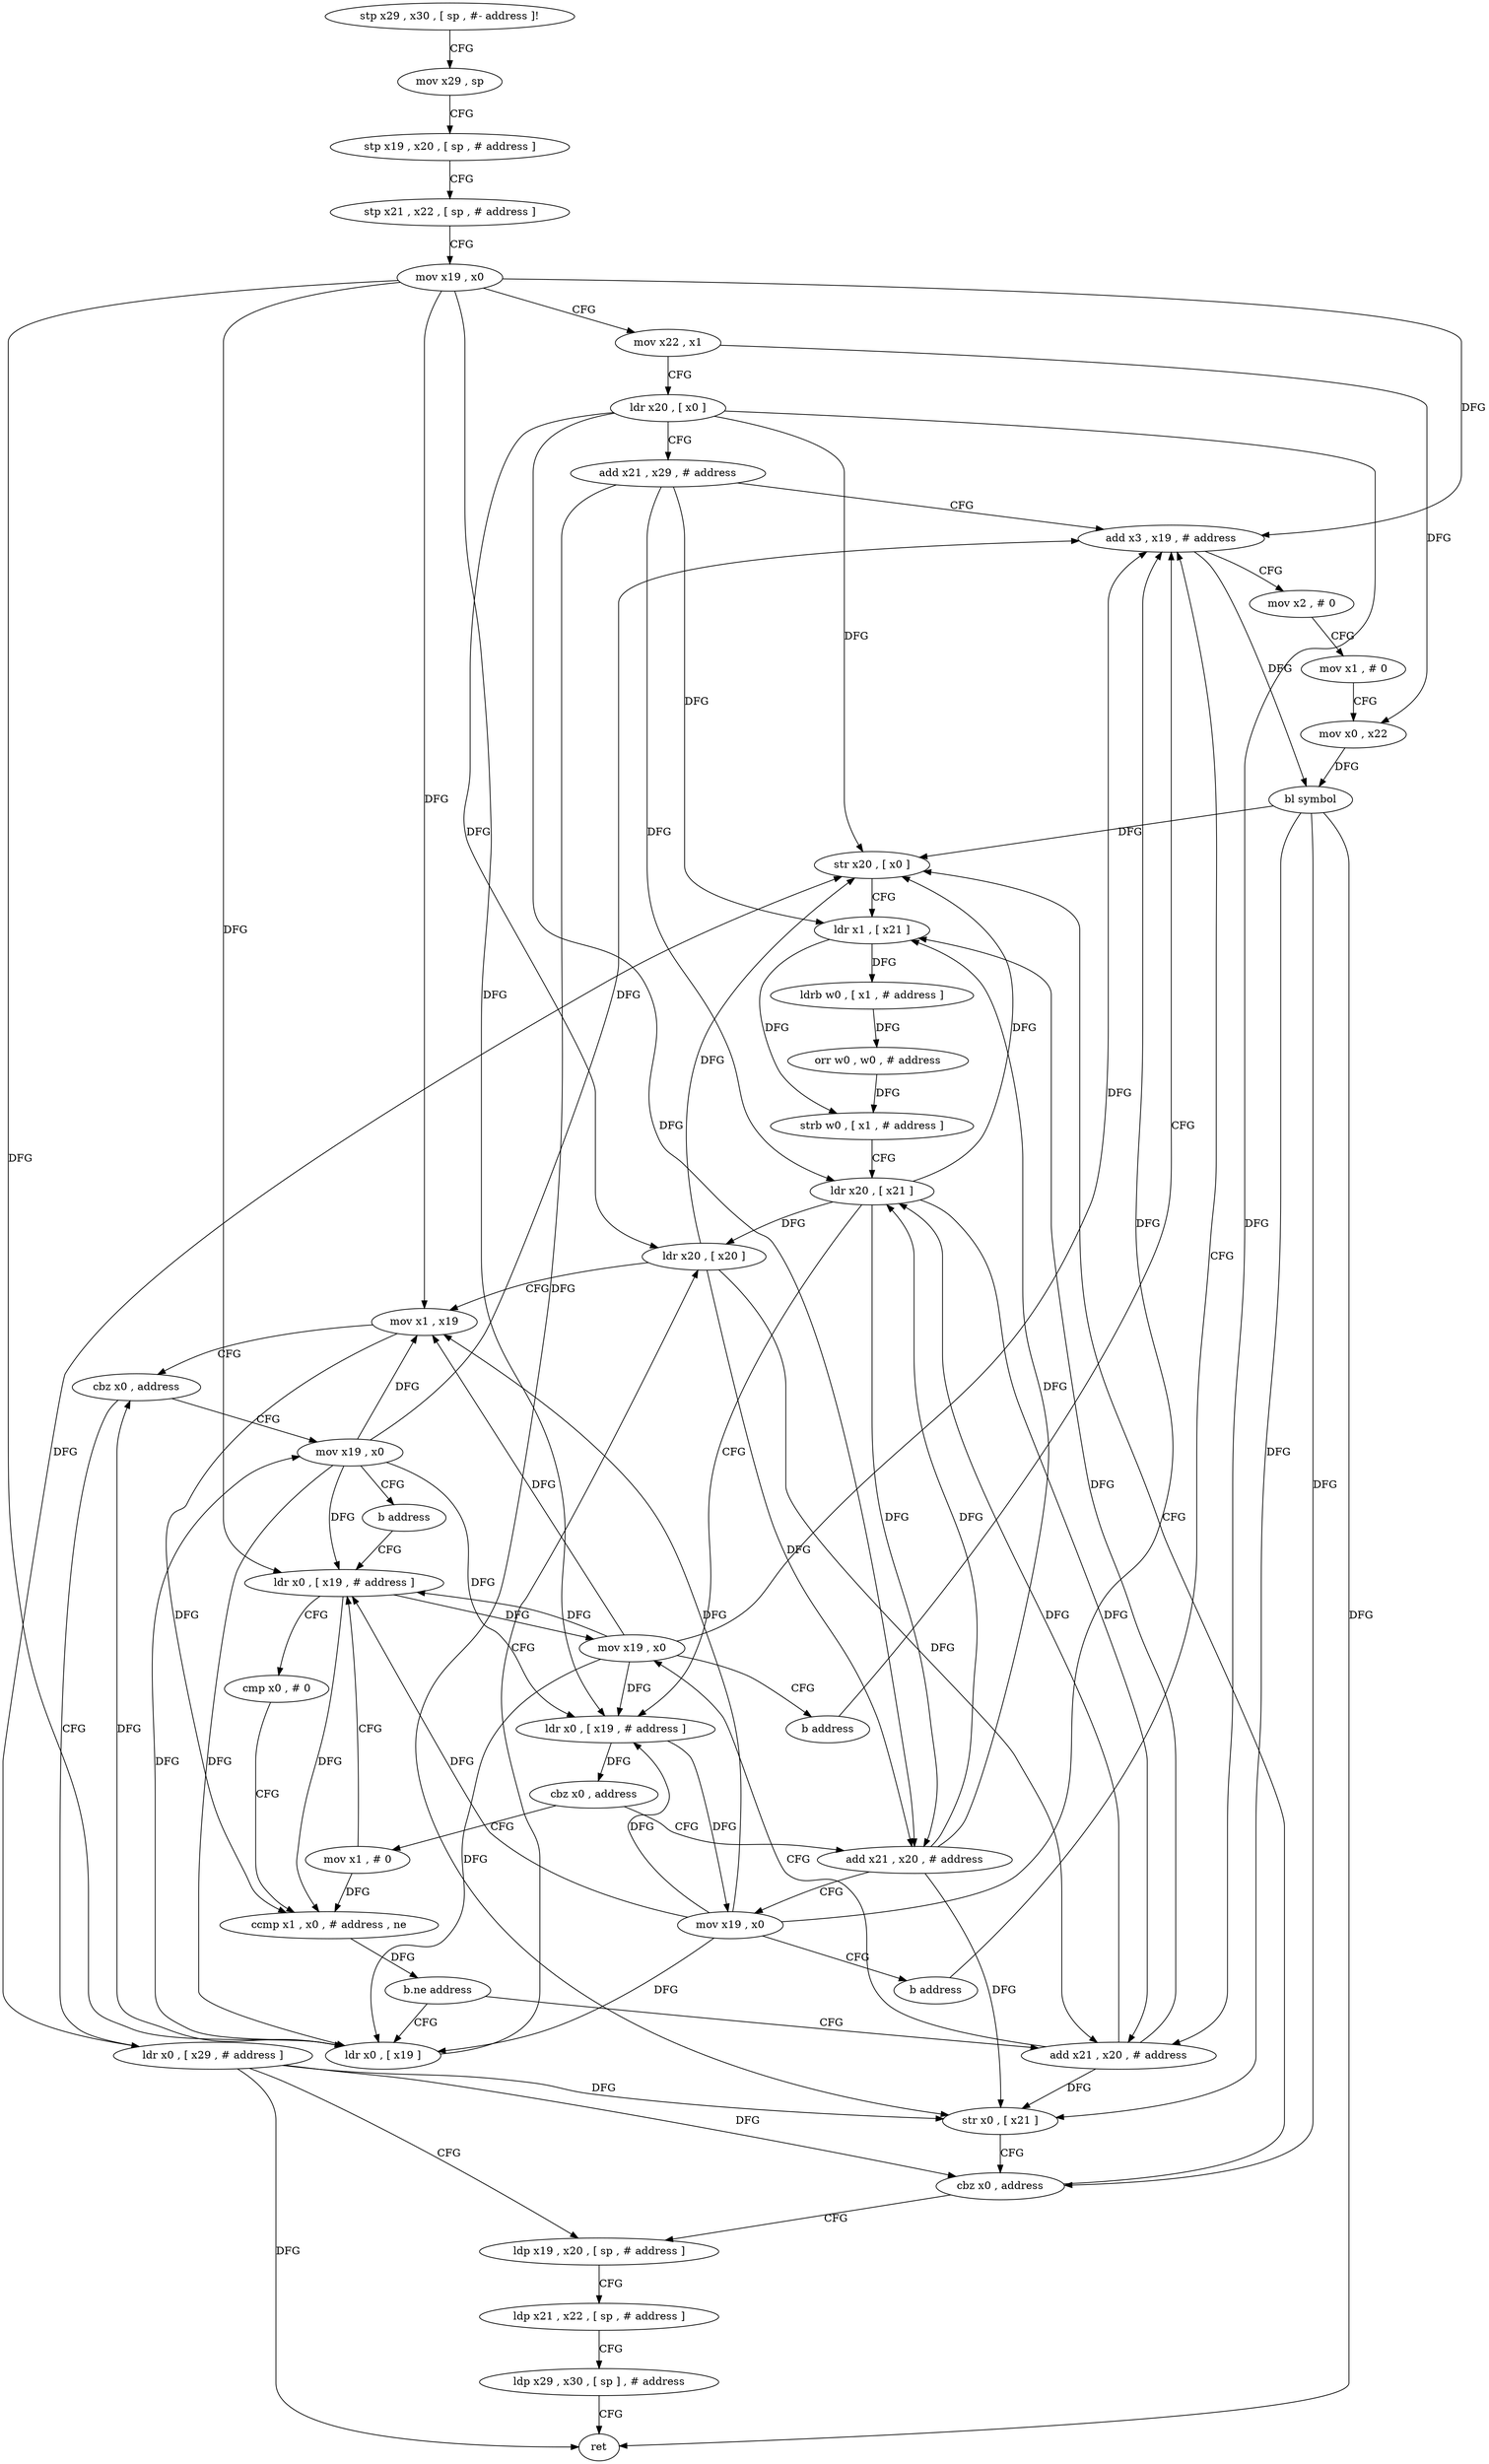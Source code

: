 digraph "func" {
"4322700" [label = "stp x29 , x30 , [ sp , #- address ]!" ]
"4322704" [label = "mov x29 , sp" ]
"4322708" [label = "stp x19 , x20 , [ sp , # address ]" ]
"4322712" [label = "stp x21 , x22 , [ sp , # address ]" ]
"4322716" [label = "mov x19 , x0" ]
"4322720" [label = "mov x22 , x1" ]
"4322724" [label = "ldr x20 , [ x0 ]" ]
"4322728" [label = "add x21 , x29 , # address" ]
"4322732" [label = "add x3 , x19 , # address" ]
"4322808" [label = "ldp x19 , x20 , [ sp , # address ]" ]
"4322812" [label = "ldp x21 , x22 , [ sp , # address ]" ]
"4322816" [label = "ldp x29 , x30 , [ sp ] , # address" ]
"4322820" [label = "ret" ]
"4322760" [label = "str x20 , [ x0 ]" ]
"4322764" [label = "ldr x1 , [ x21 ]" ]
"4322768" [label = "ldrb w0 , [ x1 , # address ]" ]
"4322772" [label = "orr w0 , w0 , # address" ]
"4322776" [label = "strb w0 , [ x1 , # address ]" ]
"4322780" [label = "ldr x20 , [ x21 ]" ]
"4322784" [label = "ldr x0 , [ x19 , # address ]" ]
"4322788" [label = "cbz x0 , address" ]
"4322824" [label = "mov x1 , # 0" ]
"4322792" [label = "add x21 , x20 , # address" ]
"4322828" [label = "ldr x0 , [ x19 , # address ]" ]
"4322796" [label = "mov x19 , x0" ]
"4322800" [label = "b address" ]
"4322868" [label = "add x21 , x20 , # address" ]
"4322872" [label = "mov x19 , x0" ]
"4322876" [label = "b address" ]
"4322844" [label = "ldr x0 , [ x19 ]" ]
"4322848" [label = "ldr x20 , [ x20 ]" ]
"4322852" [label = "mov x1 , x19" ]
"4322856" [label = "cbz x0 , address" ]
"4322804" [label = "ldr x0 , [ x29 , # address ]" ]
"4322860" [label = "mov x19 , x0" ]
"4322736" [label = "mov x2 , # 0" ]
"4322740" [label = "mov x1 , # 0" ]
"4322744" [label = "mov x0 , x22" ]
"4322748" [label = "bl symbol" ]
"4322752" [label = "str x0 , [ x21 ]" ]
"4322756" [label = "cbz x0 , address" ]
"4322864" [label = "b address" ]
"4322832" [label = "cmp x0 , # 0" ]
"4322836" [label = "ccmp x1 , x0 , # address , ne" ]
"4322840" [label = "b.ne address" ]
"4322700" -> "4322704" [ label = "CFG" ]
"4322704" -> "4322708" [ label = "CFG" ]
"4322708" -> "4322712" [ label = "CFG" ]
"4322712" -> "4322716" [ label = "CFG" ]
"4322716" -> "4322720" [ label = "CFG" ]
"4322716" -> "4322732" [ label = "DFG" ]
"4322716" -> "4322784" [ label = "DFG" ]
"4322716" -> "4322828" [ label = "DFG" ]
"4322716" -> "4322844" [ label = "DFG" ]
"4322716" -> "4322852" [ label = "DFG" ]
"4322720" -> "4322724" [ label = "CFG" ]
"4322720" -> "4322744" [ label = "DFG" ]
"4322724" -> "4322728" [ label = "CFG" ]
"4322724" -> "4322760" [ label = "DFG" ]
"4322724" -> "4322792" [ label = "DFG" ]
"4322724" -> "4322868" [ label = "DFG" ]
"4322724" -> "4322848" [ label = "DFG" ]
"4322728" -> "4322732" [ label = "CFG" ]
"4322728" -> "4322752" [ label = "DFG" ]
"4322728" -> "4322764" [ label = "DFG" ]
"4322728" -> "4322780" [ label = "DFG" ]
"4322732" -> "4322736" [ label = "CFG" ]
"4322732" -> "4322748" [ label = "DFG" ]
"4322808" -> "4322812" [ label = "CFG" ]
"4322812" -> "4322816" [ label = "CFG" ]
"4322816" -> "4322820" [ label = "CFG" ]
"4322760" -> "4322764" [ label = "CFG" ]
"4322764" -> "4322768" [ label = "DFG" ]
"4322764" -> "4322776" [ label = "DFG" ]
"4322768" -> "4322772" [ label = "DFG" ]
"4322772" -> "4322776" [ label = "DFG" ]
"4322776" -> "4322780" [ label = "CFG" ]
"4322780" -> "4322784" [ label = "CFG" ]
"4322780" -> "4322760" [ label = "DFG" ]
"4322780" -> "4322792" [ label = "DFG" ]
"4322780" -> "4322868" [ label = "DFG" ]
"4322780" -> "4322848" [ label = "DFG" ]
"4322784" -> "4322788" [ label = "DFG" ]
"4322784" -> "4322796" [ label = "DFG" ]
"4322788" -> "4322824" [ label = "CFG" ]
"4322788" -> "4322792" [ label = "CFG" ]
"4322824" -> "4322828" [ label = "CFG" ]
"4322824" -> "4322836" [ label = "DFG" ]
"4322792" -> "4322796" [ label = "CFG" ]
"4322792" -> "4322764" [ label = "DFG" ]
"4322792" -> "4322780" [ label = "DFG" ]
"4322792" -> "4322752" [ label = "DFG" ]
"4322828" -> "4322832" [ label = "CFG" ]
"4322828" -> "4322836" [ label = "DFG" ]
"4322828" -> "4322872" [ label = "DFG" ]
"4322796" -> "4322800" [ label = "CFG" ]
"4322796" -> "4322732" [ label = "DFG" ]
"4322796" -> "4322784" [ label = "DFG" ]
"4322796" -> "4322828" [ label = "DFG" ]
"4322796" -> "4322844" [ label = "DFG" ]
"4322796" -> "4322852" [ label = "DFG" ]
"4322800" -> "4322732" [ label = "CFG" ]
"4322868" -> "4322872" [ label = "CFG" ]
"4322868" -> "4322764" [ label = "DFG" ]
"4322868" -> "4322780" [ label = "DFG" ]
"4322868" -> "4322752" [ label = "DFG" ]
"4322872" -> "4322876" [ label = "CFG" ]
"4322872" -> "4322732" [ label = "DFG" ]
"4322872" -> "4322784" [ label = "DFG" ]
"4322872" -> "4322828" [ label = "DFG" ]
"4322872" -> "4322844" [ label = "DFG" ]
"4322872" -> "4322852" [ label = "DFG" ]
"4322876" -> "4322732" [ label = "CFG" ]
"4322844" -> "4322848" [ label = "CFG" ]
"4322844" -> "4322856" [ label = "DFG" ]
"4322844" -> "4322860" [ label = "DFG" ]
"4322848" -> "4322852" [ label = "CFG" ]
"4322848" -> "4322760" [ label = "DFG" ]
"4322848" -> "4322792" [ label = "DFG" ]
"4322848" -> "4322868" [ label = "DFG" ]
"4322852" -> "4322856" [ label = "CFG" ]
"4322852" -> "4322836" [ label = "DFG" ]
"4322856" -> "4322804" [ label = "CFG" ]
"4322856" -> "4322860" [ label = "CFG" ]
"4322804" -> "4322808" [ label = "CFG" ]
"4322804" -> "4322752" [ label = "DFG" ]
"4322804" -> "4322756" [ label = "DFG" ]
"4322804" -> "4322820" [ label = "DFG" ]
"4322804" -> "4322760" [ label = "DFG" ]
"4322860" -> "4322864" [ label = "CFG" ]
"4322860" -> "4322732" [ label = "DFG" ]
"4322860" -> "4322784" [ label = "DFG" ]
"4322860" -> "4322828" [ label = "DFG" ]
"4322860" -> "4322844" [ label = "DFG" ]
"4322860" -> "4322852" [ label = "DFG" ]
"4322736" -> "4322740" [ label = "CFG" ]
"4322740" -> "4322744" [ label = "CFG" ]
"4322744" -> "4322748" [ label = "DFG" ]
"4322748" -> "4322752" [ label = "DFG" ]
"4322748" -> "4322756" [ label = "DFG" ]
"4322748" -> "4322820" [ label = "DFG" ]
"4322748" -> "4322760" [ label = "DFG" ]
"4322752" -> "4322756" [ label = "CFG" ]
"4322756" -> "4322808" [ label = "CFG" ]
"4322756" -> "4322760" [ label = "CFG" ]
"4322864" -> "4322828" [ label = "CFG" ]
"4322832" -> "4322836" [ label = "CFG" ]
"4322836" -> "4322840" [ label = "DFG" ]
"4322840" -> "4322868" [ label = "CFG" ]
"4322840" -> "4322844" [ label = "CFG" ]
}
